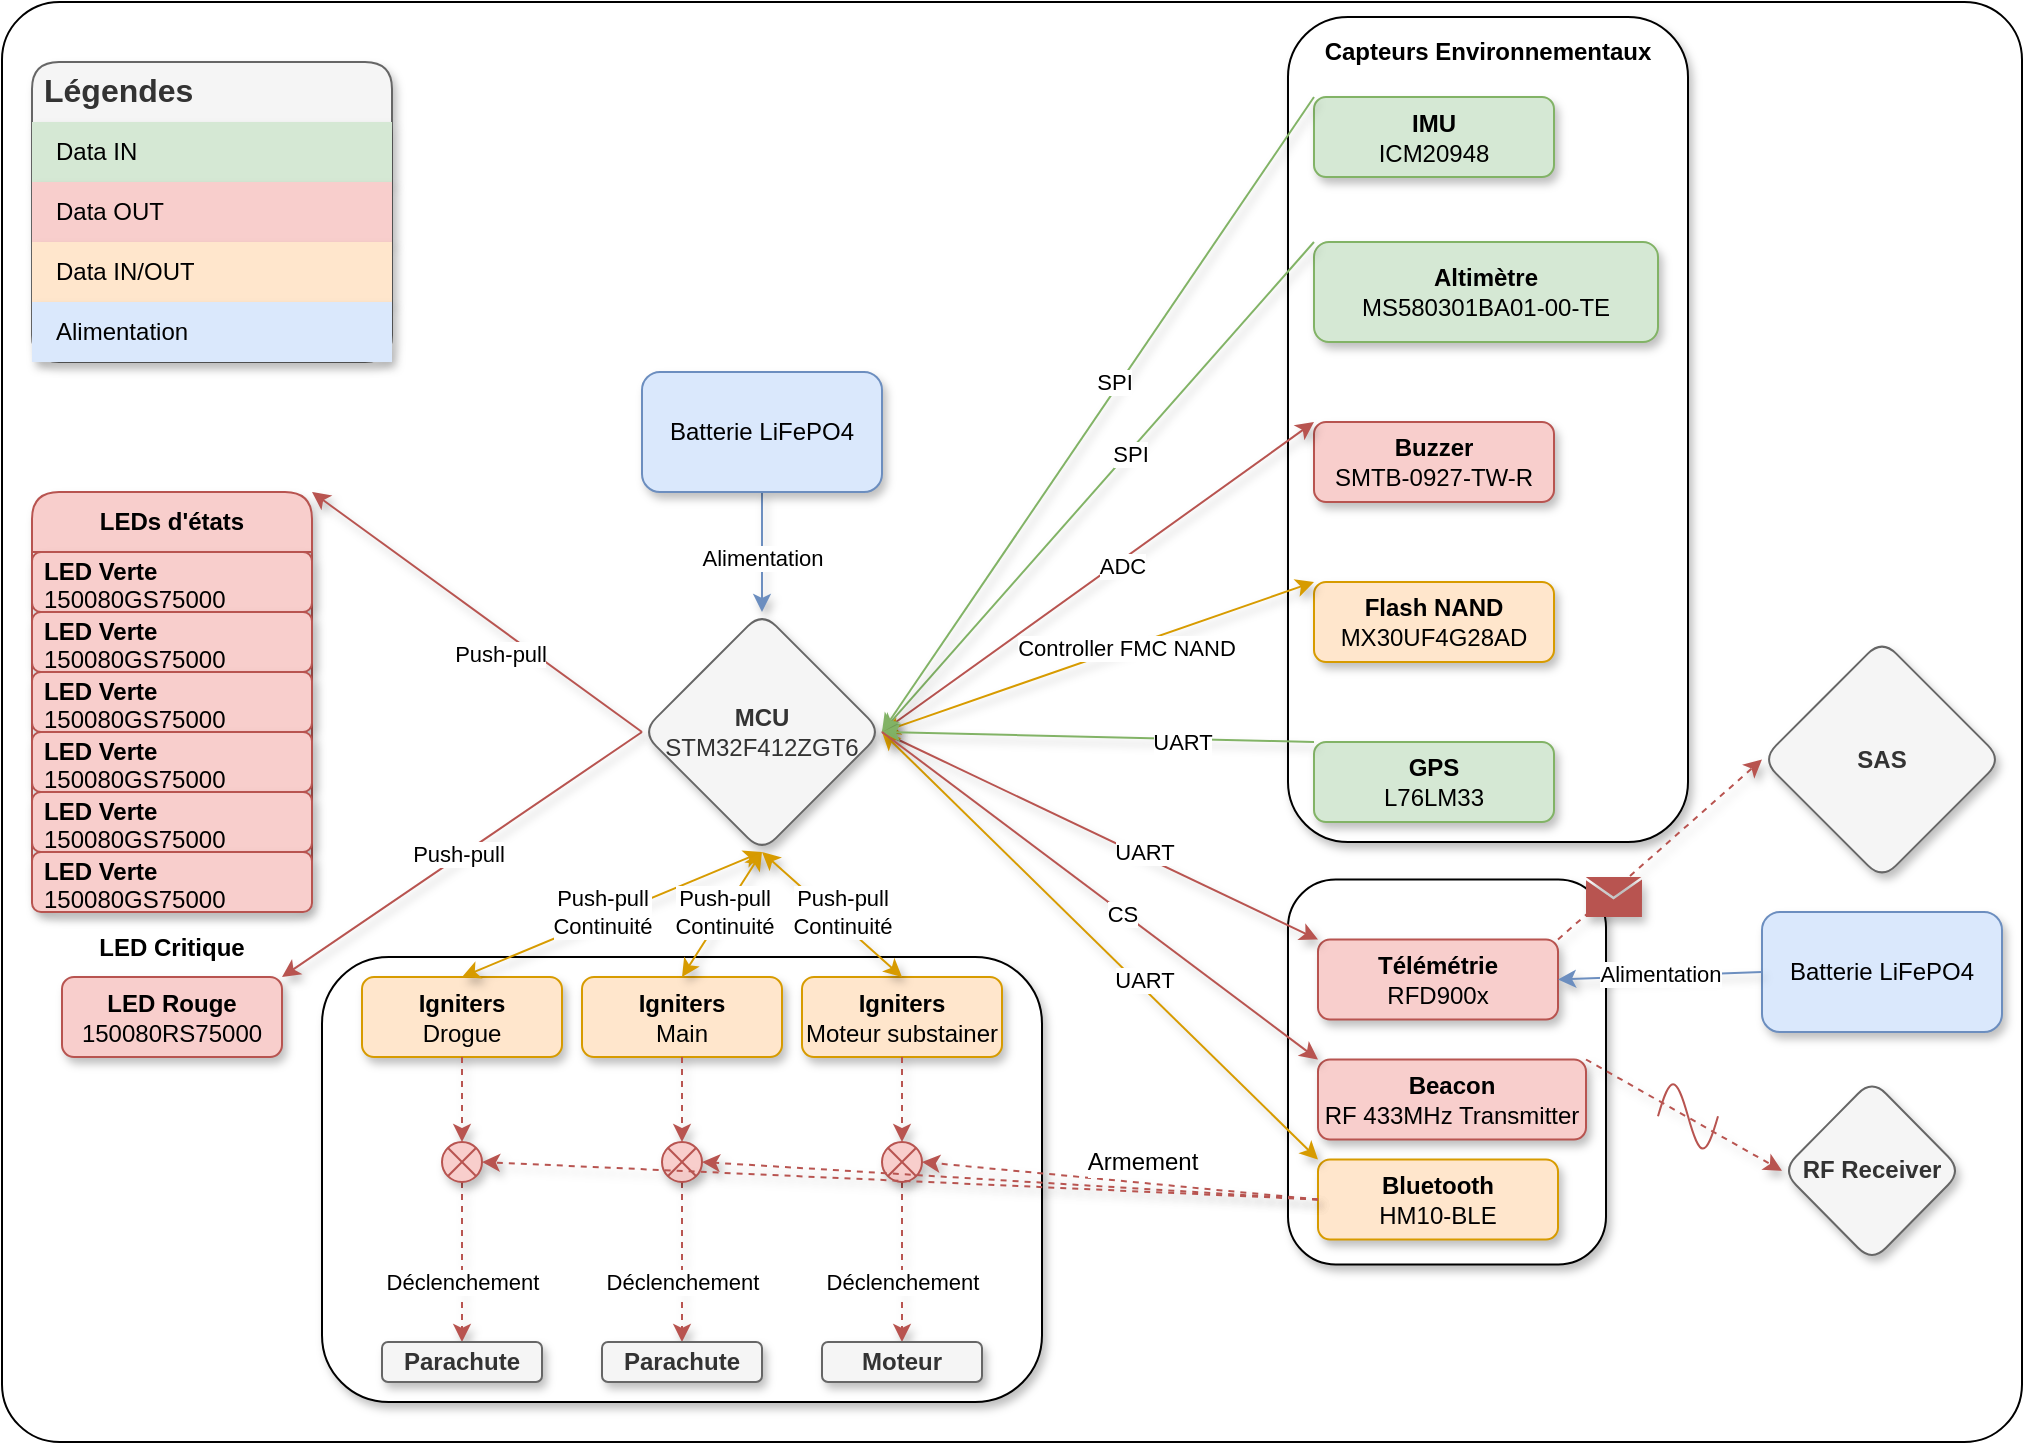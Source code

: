 <mxfile version="24.7.17">
  <diagram name="Page-1" id="TUmGC7CQor2duUEEpyAF">
    <mxGraphModel dx="1434" dy="836" grid="1" gridSize="10" guides="1" tooltips="1" connect="1" arrows="1" fold="1" page="1" pageScale="1" pageWidth="827" pageHeight="1169" math="0" shadow="0">
      <root>
        <mxCell id="0" />
        <mxCell id="1" parent="0" />
        <mxCell id="8ouIysmq6v8q4W0ysUcL-1" value="" style="rounded=1;whiteSpace=wrap;html=1;arcSize=4;" parent="1" vertex="1">
          <mxGeometry x="20" y="20" width="1010" height="720" as="geometry" />
        </mxCell>
        <mxCell id="y6s2iMiY4Zb229rn0o1n-6" value="" style="rounded=1;whiteSpace=wrap;html=1;shadow=1;" parent="1" vertex="1">
          <mxGeometry x="663" y="458.75" width="159" height="192.5" as="geometry" />
        </mxCell>
        <mxCell id="y6s2iMiY4Zb229rn0o1n-3" value="" style="rounded=1;whiteSpace=wrap;html=1;shadow=1;" parent="1" vertex="1">
          <mxGeometry x="180" y="497.5" width="360" height="222.5" as="geometry" />
        </mxCell>
        <mxCell id="y6s2iMiY4Zb229rn0o1n-2" value="" style="rounded=1;whiteSpace=wrap;html=1;shadow=1;" parent="1" vertex="1">
          <mxGeometry x="663" y="27.5" width="200" height="412.5" as="geometry" />
        </mxCell>
        <mxCell id="Zi-ls83hF5ju5xvG0MOW-3" value="&lt;b&gt;MCU&lt;/b&gt;&lt;div&gt;&lt;span style=&quot;background-color: initial;&quot;&gt;STM32F412ZGT6&lt;/span&gt;&lt;br&gt;&lt;/div&gt;" style="rhombus;whiteSpace=wrap;html=1;align=center;shadow=1;rounded=1;verticalAlign=middle;fillColor=#f5f5f5;fontColor=#333333;strokeColor=#666666;" parent="1" vertex="1">
          <mxGeometry x="340" y="325" width="120" height="120" as="geometry" />
        </mxCell>
        <mxCell id="Zi-ls83hF5ju5xvG0MOW-4" value="&lt;b&gt;IMU&lt;/b&gt;&lt;div&gt;ICM20948&lt;br&gt;&lt;/div&gt;" style="rounded=1;whiteSpace=wrap;html=1;shadow=1;fillColor=#d5e8d4;strokeColor=#82b366;" parent="1" vertex="1">
          <mxGeometry x="676" y="67.5" width="120" height="40" as="geometry" />
        </mxCell>
        <mxCell id="Zi-ls83hF5ju5xvG0MOW-5" value="&lt;div&gt;&lt;b&gt;Altimètre&lt;/b&gt;&lt;/div&gt;&lt;div&gt;MS580301BA01-00-TE&lt;br&gt;&lt;/div&gt;" style="rounded=1;whiteSpace=wrap;html=1;shadow=1;fillColor=#d5e8d4;strokeColor=#82b366;" parent="1" vertex="1">
          <mxGeometry x="676" y="140" width="172" height="50" as="geometry" />
        </mxCell>
        <mxCell id="Zi-ls83hF5ju5xvG0MOW-6" value="&lt;div&gt;&lt;b&gt;Flash NAND&lt;/b&gt;&lt;/div&gt;&lt;div&gt;MX30UF4G28AD&lt;br&gt;&lt;/div&gt;" style="rounded=1;whiteSpace=wrap;html=1;shadow=1;fillColor=#ffe6cc;strokeColor=#d79b00;" parent="1" vertex="1">
          <mxGeometry x="676" y="310" width="120" height="40" as="geometry" />
        </mxCell>
        <mxCell id="Zi-ls83hF5ju5xvG0MOW-7" value="&lt;div&gt;&lt;b&gt;Télémétrie&lt;/b&gt;&lt;/div&gt;&lt;div&gt;RFD900x&lt;/div&gt;" style="rounded=1;whiteSpace=wrap;html=1;shadow=1;fillColor=#f8cecc;strokeColor=#b85450;" parent="1" vertex="1">
          <mxGeometry x="678" y="488.75" width="120" height="40" as="geometry" />
        </mxCell>
        <mxCell id="Zi-ls83hF5ju5xvG0MOW-8" value="&lt;div&gt;&lt;b&gt;Buzzer&lt;/b&gt;&lt;/div&gt;&lt;div&gt;SMTB-0927-TW-R&lt;br&gt;&lt;/div&gt;" style="rounded=1;whiteSpace=wrap;html=1;shadow=1;fillColor=#f8cecc;strokeColor=#b85450;" parent="1" vertex="1">
          <mxGeometry x="676" y="230" width="120" height="40" as="geometry" />
        </mxCell>
        <mxCell id="Zi-ls83hF5ju5xvG0MOW-10" value="&lt;b&gt;LED Rouge&lt;/b&gt;&lt;div&gt;150080RS75000&lt;br&gt;&lt;/div&gt;" style="rounded=1;whiteSpace=wrap;html=1;shadow=1;fillColor=#f8cecc;strokeColor=#b85450;" parent="1" vertex="1">
          <mxGeometry x="50" y="507.5" width="110" height="40" as="geometry" />
        </mxCell>
        <mxCell id="Zi-ls83hF5ju5xvG0MOW-16" value="Batterie LiFePO4" style="rounded=1;whiteSpace=wrap;html=1;shadow=1;fillColor=#dae8fc;strokeColor=#6c8ebf;" parent="1" vertex="1">
          <mxGeometry x="900" y="475" width="120" height="60" as="geometry" />
        </mxCell>
        <mxCell id="Zi-ls83hF5ju5xvG0MOW-24" value="&lt;b&gt;LED&amp;nbsp;Critique&lt;/b&gt;" style="text;html=1;align=center;verticalAlign=middle;whiteSpace=wrap;rounded=0;" parent="1" vertex="1">
          <mxGeometry x="75" y="477.5" width="60" height="30" as="geometry" />
        </mxCell>
        <mxCell id="Zi-ls83hF5ju5xvG0MOW-27" value="&lt;b&gt;LEDs d&#39;états&lt;/b&gt;" style="swimlane;fontStyle=0;childLayout=stackLayout;horizontal=1;startSize=30;horizontalStack=0;resizeParent=1;resizeParentMax=0;resizeLast=0;collapsible=1;marginBottom=0;whiteSpace=wrap;html=1;rounded=1;swimlaneLine=1;shadow=1;fillColor=#f8cecc;strokeColor=#b85450;" parent="1" vertex="1">
          <mxGeometry x="35" y="265" width="140" height="210" as="geometry" />
        </mxCell>
        <mxCell id="Zi-ls83hF5ju5xvG0MOW-28" value="&lt;b style=&quot;text-align: center;&quot;&gt;LED Verte&lt;/b&gt;&lt;div style=&quot;text-align: center;&quot;&gt;150080GS75000&lt;/div&gt;" style="text;align=left;verticalAlign=middle;spacingLeft=4;spacingRight=4;overflow=hidden;points=[[0,0.5],[1,0.5]];portConstraint=eastwest;rotatable=0;whiteSpace=wrap;html=1;rounded=1;shadow=1;fillColor=#f8cecc;strokeColor=#b85450;" parent="Zi-ls83hF5ju5xvG0MOW-27" vertex="1">
          <mxGeometry y="30" width="140" height="30" as="geometry" />
        </mxCell>
        <mxCell id="Zi-ls83hF5ju5xvG0MOW-29" value="&lt;b style=&quot;text-align: center;&quot;&gt;LED Verte&lt;/b&gt;&lt;div style=&quot;text-align: center;&quot;&gt;150080GS75000&lt;/div&gt;" style="text;align=left;verticalAlign=middle;spacingLeft=4;spacingRight=4;overflow=hidden;points=[[0,0.5],[1,0.5]];portConstraint=eastwest;rotatable=0;whiteSpace=wrap;html=1;rounded=1;shadow=1;fillColor=#f8cecc;strokeColor=#b85450;" parent="Zi-ls83hF5ju5xvG0MOW-27" vertex="1">
          <mxGeometry y="60" width="140" height="30" as="geometry" />
        </mxCell>
        <mxCell id="Zi-ls83hF5ju5xvG0MOW-30" value="&lt;b style=&quot;text-align: center;&quot;&gt;LED Verte&lt;/b&gt;&lt;div style=&quot;text-align: center;&quot;&gt;150080GS75000&lt;/div&gt;" style="text;align=left;verticalAlign=middle;spacingLeft=4;spacingRight=4;overflow=hidden;points=[[0,0.5],[1,0.5]];portConstraint=eastwest;rotatable=0;whiteSpace=wrap;html=1;rounded=1;shadow=1;fillColor=#f8cecc;strokeColor=#b85450;" parent="Zi-ls83hF5ju5xvG0MOW-27" vertex="1">
          <mxGeometry y="90" width="140" height="30" as="geometry" />
        </mxCell>
        <mxCell id="Zi-ls83hF5ju5xvG0MOW-31" value="&lt;b style=&quot;text-align: center;&quot;&gt;LED Verte&lt;/b&gt;&lt;div style=&quot;text-align: center;&quot;&gt;150080GS75000&lt;/div&gt;" style="text;align=left;verticalAlign=middle;spacingLeft=4;spacingRight=4;overflow=hidden;points=[[0,0.5],[1,0.5]];portConstraint=eastwest;rotatable=0;whiteSpace=wrap;html=1;rounded=1;shadow=1;fillColor=#f8cecc;strokeColor=#b85450;" parent="Zi-ls83hF5ju5xvG0MOW-27" vertex="1">
          <mxGeometry y="120" width="140" height="30" as="geometry" />
        </mxCell>
        <mxCell id="Zi-ls83hF5ju5xvG0MOW-32" value="&lt;b style=&quot;text-align: center;&quot;&gt;LED Verte&lt;/b&gt;&lt;div style=&quot;text-align: center;&quot;&gt;150080GS75000&lt;/div&gt;" style="text;align=left;verticalAlign=middle;spacingLeft=4;spacingRight=4;overflow=hidden;points=[[0,0.5],[1,0.5]];portConstraint=eastwest;rotatable=0;whiteSpace=wrap;html=1;rounded=1;shadow=1;fillColor=#f8cecc;strokeColor=#b85450;" parent="Zi-ls83hF5ju5xvG0MOW-27" vertex="1">
          <mxGeometry y="150" width="140" height="30" as="geometry" />
        </mxCell>
        <mxCell id="Zi-ls83hF5ju5xvG0MOW-99" value="&lt;b style=&quot;text-align: center;&quot;&gt;LED Verte&lt;/b&gt;&lt;div style=&quot;text-align: center;&quot;&gt;150080GS75000&lt;/div&gt;" style="text;align=left;verticalAlign=middle;spacingLeft=4;spacingRight=4;overflow=hidden;points=[[0,0.5],[1,0.5]];portConstraint=eastwest;rotatable=0;whiteSpace=wrap;html=1;rounded=1;shadow=1;fillColor=#f8cecc;strokeColor=#b85450;" parent="Zi-ls83hF5ju5xvG0MOW-27" vertex="1">
          <mxGeometry y="180" width="140" height="30" as="geometry" />
        </mxCell>
        <mxCell id="Zi-ls83hF5ju5xvG0MOW-42" style="edgeStyle=orthogonalEdgeStyle;rounded=0;orthogonalLoop=1;jettySize=auto;html=1;exitX=0.5;exitY=1;exitDx=0;exitDy=0;entryX=0.5;entryY=0;entryDx=0;entryDy=0;shadow=1;fillColor=#dae8fc;strokeColor=#6c8ebf;" parent="1" source="Zi-ls83hF5ju5xvG0MOW-38" target="Zi-ls83hF5ju5xvG0MOW-3" edge="1">
          <mxGeometry relative="1" as="geometry" />
        </mxCell>
        <mxCell id="Zi-ls83hF5ju5xvG0MOW-77" value="Alimentation" style="edgeLabel;html=1;align=center;verticalAlign=middle;resizable=0;points=[];" parent="Zi-ls83hF5ju5xvG0MOW-42" vertex="1" connectable="0">
          <mxGeometry x="0.1" y="3" relative="1" as="geometry">
            <mxPoint x="-3" as="offset" />
          </mxGeometry>
        </mxCell>
        <mxCell id="Zi-ls83hF5ju5xvG0MOW-38" value="Batterie LiFePO4" style="rounded=1;whiteSpace=wrap;html=1;shadow=1;fillColor=#dae8fc;strokeColor=#6c8ebf;" parent="1" vertex="1">
          <mxGeometry x="340" y="205" width="120" height="60" as="geometry" />
        </mxCell>
        <mxCell id="Zi-ls83hF5ju5xvG0MOW-39" value="&lt;div&gt;&lt;b&gt;GPS&lt;/b&gt;&lt;/div&gt;&lt;div&gt;L76LM33&lt;/div&gt;" style="rounded=1;whiteSpace=wrap;html=1;shadow=1;fillColor=#d5e8d4;strokeColor=#82b366;" parent="1" vertex="1">
          <mxGeometry x="676" y="390" width="120" height="40" as="geometry" />
        </mxCell>
        <mxCell id="Zi-ls83hF5ju5xvG0MOW-45" value="" style="endArrow=classic;html=1;rounded=0;exitX=1;exitY=0.5;exitDx=0;exitDy=0;entryX=0;entryY=0;entryDx=0;entryDy=0;shadow=1;fillColor=#f8cecc;strokeColor=#b85450;" parent="1" source="Zi-ls83hF5ju5xvG0MOW-3" target="Zi-ls83hF5ju5xvG0MOW-7" edge="1">
          <mxGeometry width="50" height="50" relative="1" as="geometry">
            <mxPoint x="390" y="430" as="sourcePoint" />
            <mxPoint x="440" y="380" as="targetPoint" />
          </mxGeometry>
        </mxCell>
        <mxCell id="Zi-ls83hF5ju5xvG0MOW-70" value="UART" style="edgeLabel;html=1;align=center;verticalAlign=middle;resizable=0;points=[];" parent="Zi-ls83hF5ju5xvG0MOW-45" vertex="1" connectable="0">
          <mxGeometry x="-0.171" y="-2" relative="1" as="geometry">
            <mxPoint x="41" y="15" as="offset" />
          </mxGeometry>
        </mxCell>
        <mxCell id="Zi-ls83hF5ju5xvG0MOW-49" value="" style="endArrow=classic;html=1;rounded=0;exitX=1;exitY=0.5;exitDx=0;exitDy=0;entryX=0;entryY=0;entryDx=0;entryDy=0;shadow=1;fillColor=#f8cecc;strokeColor=#b85450;" parent="1" source="Zi-ls83hF5ju5xvG0MOW-3" target="Zi-ls83hF5ju5xvG0MOW-8" edge="1">
          <mxGeometry width="50" height="50" relative="1" as="geometry">
            <mxPoint x="380" y="405" as="sourcePoint" />
            <mxPoint x="430" y="435" as="targetPoint" />
          </mxGeometry>
        </mxCell>
        <mxCell id="Zi-ls83hF5ju5xvG0MOW-74" value="ADC" style="edgeLabel;html=1;align=center;verticalAlign=middle;resizable=0;points=[];" parent="Zi-ls83hF5ju5xvG0MOW-49" vertex="1" connectable="0">
          <mxGeometry x="0.094" y="-2" relative="1" as="geometry">
            <mxPoint as="offset" />
          </mxGeometry>
        </mxCell>
        <mxCell id="Zi-ls83hF5ju5xvG0MOW-59" value="" style="endArrow=classic;html=1;rounded=0;exitX=0;exitY=0.5;exitDx=0;exitDy=0;entryX=1;entryY=0;entryDx=0;entryDy=0;shadow=1;fillColor=#f8cecc;strokeColor=#b85450;" parent="1" source="Zi-ls83hF5ju5xvG0MOW-3" target="Zi-ls83hF5ju5xvG0MOW-10" edge="1">
          <mxGeometry width="50" height="50" relative="1" as="geometry">
            <mxPoint x="390" y="430" as="sourcePoint" />
            <mxPoint x="440" y="380" as="targetPoint" />
          </mxGeometry>
        </mxCell>
        <mxCell id="Zi-ls83hF5ju5xvG0MOW-79" value="Push-pull" style="edgeLabel;html=1;align=center;verticalAlign=middle;resizable=0;points=[];" parent="Zi-ls83hF5ju5xvG0MOW-59" vertex="1" connectable="0">
          <mxGeometry x="0.014" y="-2" relative="1" as="geometry">
            <mxPoint as="offset" />
          </mxGeometry>
        </mxCell>
        <mxCell id="Zi-ls83hF5ju5xvG0MOW-60" value="" style="endArrow=classic;html=1;rounded=0;exitX=0;exitY=0.5;exitDx=0;exitDy=0;entryX=1;entryY=0;entryDx=0;entryDy=0;shadow=1;fillColor=#f8cecc;strokeColor=#b85450;" parent="1" source="Zi-ls83hF5ju5xvG0MOW-3" target="Zi-ls83hF5ju5xvG0MOW-27" edge="1">
          <mxGeometry width="50" height="50" relative="1" as="geometry">
            <mxPoint x="260" y="405" as="sourcePoint" />
            <mxPoint x="215" y="355" as="targetPoint" />
          </mxGeometry>
        </mxCell>
        <mxCell id="Zi-ls83hF5ju5xvG0MOW-80" value="Push-pull" style="edgeLabel;html=1;align=center;verticalAlign=middle;resizable=0;points=[];" parent="Zi-ls83hF5ju5xvG0MOW-60" vertex="1" connectable="0">
          <mxGeometry x="-0.259" y="1" relative="1" as="geometry">
            <mxPoint x="-10" y="4" as="offset" />
          </mxGeometry>
        </mxCell>
        <mxCell id="Zi-ls83hF5ju5xvG0MOW-86" value="Légendes" style="shape=table;startSize=30;container=1;collapsible=0;childLayout=tableLayout;fontSize=16;align=left;verticalAlign=top;fillColor=#f5f5f5;strokeColor=#666666;fontStyle=1;spacingLeft=6;spacing=0;resizable=0;fontColor=#333333;shadow=1;rounded=1;swimlaneLine=0;" parent="1" vertex="1">
          <mxGeometry x="35" y="50" width="180" height="150" as="geometry" />
        </mxCell>
        <mxCell id="Zi-ls83hF5ju5xvG0MOW-87" value="" style="shape=tableRow;horizontal=0;startSize=0;swimlaneHead=0;swimlaneBody=0;strokeColor=inherit;top=0;left=0;bottom=0;right=0;collapsible=0;dropTarget=0;fillColor=none;points=[[0,0.5],[1,0.5]];portConstraint=eastwest;fontSize=12;" parent="Zi-ls83hF5ju5xvG0MOW-86" vertex="1">
          <mxGeometry y="30" width="180" height="30" as="geometry" />
        </mxCell>
        <mxCell id="Zi-ls83hF5ju5xvG0MOW-88" value="&lt;font color=&quot;#000000&quot;&gt;Data IN&lt;/font&gt;" style="shape=partialRectangle;html=1;whiteSpace=wrap;connectable=0;strokeColor=#82b366;overflow=hidden;fillColor=#d5e8d4;top=0;left=0;bottom=0;right=0;pointerEvents=1;fontSize=12;align=left;spacingLeft=10;spacingRight=4;shadow=1;" parent="Zi-ls83hF5ju5xvG0MOW-87" vertex="1">
          <mxGeometry width="180" height="30" as="geometry">
            <mxRectangle width="180" height="30" as="alternateBounds" />
          </mxGeometry>
        </mxCell>
        <mxCell id="Zi-ls83hF5ju5xvG0MOW-89" value="" style="shape=tableRow;horizontal=0;startSize=0;swimlaneHead=0;swimlaneBody=0;strokeColor=inherit;top=0;left=0;bottom=0;right=0;collapsible=0;dropTarget=0;fillColor=none;points=[[0,0.5],[1,0.5]];portConstraint=eastwest;fontSize=12;" parent="Zi-ls83hF5ju5xvG0MOW-86" vertex="1">
          <mxGeometry y="60" width="180" height="30" as="geometry" />
        </mxCell>
        <mxCell id="Zi-ls83hF5ju5xvG0MOW-90" value="&lt;font color=&quot;#000000&quot;&gt;Data OUT&lt;/font&gt;" style="shape=partialRectangle;html=1;whiteSpace=wrap;connectable=0;strokeColor=#b85450;overflow=hidden;fillColor=#f8cecc;top=0;left=0;bottom=0;right=0;pointerEvents=1;fontSize=12;align=left;spacingLeft=10;spacingRight=4;shadow=1;" parent="Zi-ls83hF5ju5xvG0MOW-89" vertex="1">
          <mxGeometry width="180" height="30" as="geometry">
            <mxRectangle width="180" height="30" as="alternateBounds" />
          </mxGeometry>
        </mxCell>
        <mxCell id="Zi-ls83hF5ju5xvG0MOW-91" value="" style="shape=tableRow;horizontal=0;startSize=0;swimlaneHead=0;swimlaneBody=0;strokeColor=#82b366;top=0;left=0;bottom=0;right=0;collapsible=0;dropTarget=0;fillColor=#d5e8d4;points=[[0,0.5],[1,0.5]];portConstraint=eastwest;fontSize=12;" parent="Zi-ls83hF5ju5xvG0MOW-86" vertex="1">
          <mxGeometry y="90" width="180" height="30" as="geometry" />
        </mxCell>
        <mxCell id="Zi-ls83hF5ju5xvG0MOW-92" value="&lt;font color=&quot;#000000&quot;&gt;Data IN/OUT&lt;/font&gt;" style="shape=partialRectangle;html=1;whiteSpace=wrap;connectable=0;strokeColor=#d79b00;overflow=hidden;fillColor=#ffe6cc;top=0;left=0;bottom=0;right=0;pointerEvents=1;fontSize=12;align=left;spacingLeft=10;spacingRight=4;shadow=1;" parent="Zi-ls83hF5ju5xvG0MOW-91" vertex="1">
          <mxGeometry width="180" height="30" as="geometry">
            <mxRectangle width="180" height="30" as="alternateBounds" />
          </mxGeometry>
        </mxCell>
        <mxCell id="Zi-ls83hF5ju5xvG0MOW-149" style="shape=tableRow;horizontal=0;startSize=0;swimlaneHead=0;swimlaneBody=0;strokeColor=#82b366;top=0;left=0;bottom=0;right=0;collapsible=0;dropTarget=0;fillColor=#d5e8d4;points=[[0,0.5],[1,0.5]];portConstraint=eastwest;fontSize=12;" parent="Zi-ls83hF5ju5xvG0MOW-86" vertex="1">
          <mxGeometry y="120" width="180" height="30" as="geometry" />
        </mxCell>
        <mxCell id="Zi-ls83hF5ju5xvG0MOW-150" value="Alimentation" style="shape=partialRectangle;html=1;whiteSpace=wrap;connectable=0;strokeColor=#6c8ebf;overflow=hidden;fillColor=#dae8fc;top=0;left=0;bottom=0;right=0;pointerEvents=1;fontSize=12;align=left;spacingLeft=10;spacingRight=4;shadow=1;" parent="Zi-ls83hF5ju5xvG0MOW-149" vertex="1">
          <mxGeometry width="180" height="30" as="geometry">
            <mxRectangle width="180" height="30" as="alternateBounds" />
          </mxGeometry>
        </mxCell>
        <mxCell id="Zi-ls83hF5ju5xvG0MOW-100" value="&lt;div&gt;&lt;b&gt;Bluetooth&lt;/b&gt;&lt;/div&gt;&lt;div&gt;HM10-&lt;span style=&quot;background-color: initial;&quot;&gt;BLE&lt;/span&gt;&lt;/div&gt;" style="rounded=1;whiteSpace=wrap;html=1;shadow=1;fillColor=#ffe6cc;strokeColor=#d79b00;" parent="1" vertex="1">
          <mxGeometry x="678" y="598.75" width="120" height="40" as="geometry" />
        </mxCell>
        <mxCell id="Zi-ls83hF5ju5xvG0MOW-105" value="" style="endArrow=classic;startArrow=classic;html=1;rounded=0;entryX=0;entryY=0;entryDx=0;entryDy=0;exitX=1;exitY=0.5;exitDx=0;exitDy=0;fillColor=#ffe6cc;strokeColor=#d79b00;shadow=1;" parent="1" source="Zi-ls83hF5ju5xvG0MOW-3" target="Zi-ls83hF5ju5xvG0MOW-6" edge="1">
          <mxGeometry width="50" height="50" relative="1" as="geometry">
            <mxPoint x="390" y="430" as="sourcePoint" />
            <mxPoint x="440" y="380" as="targetPoint" />
          </mxGeometry>
        </mxCell>
        <mxCell id="b667aQfxJ844c0llxwLq-13" value="Controller FMC NAND" style="edgeLabel;html=1;align=center;verticalAlign=middle;resizable=0;points=[];" parent="Zi-ls83hF5ju5xvG0MOW-105" vertex="1" connectable="0">
          <mxGeometry x="0.129" relative="1" as="geometry">
            <mxPoint as="offset" />
          </mxGeometry>
        </mxCell>
        <mxCell id="Zi-ls83hF5ju5xvG0MOW-106" value="&lt;b&gt;Igniters&lt;/b&gt;&lt;div&gt;Drogue&lt;/div&gt;" style="rounded=1;whiteSpace=wrap;html=1;fillColor=#ffe6cc;strokeColor=#d79b00;shadow=1;" parent="1" vertex="1">
          <mxGeometry x="200" y="507.5" width="100" height="40" as="geometry" />
        </mxCell>
        <mxCell id="Zi-ls83hF5ju5xvG0MOW-107" value="&lt;b&gt;Igniters&lt;/b&gt;&lt;div&gt;Main&lt;/div&gt;" style="rounded=1;whiteSpace=wrap;html=1;fillColor=#ffe6cc;strokeColor=#d79b00;shadow=1;" parent="1" vertex="1">
          <mxGeometry x="310" y="507.5" width="100" height="40" as="geometry" />
        </mxCell>
        <mxCell id="Zi-ls83hF5ju5xvG0MOW-108" value="&lt;b&gt;Igniters&lt;/b&gt;&lt;div&gt;Moteur substainer&lt;/div&gt;" style="rounded=1;whiteSpace=wrap;html=1;fillColor=#ffe6cc;strokeColor=#d79b00;shadow=1;" parent="1" vertex="1">
          <mxGeometry x="420" y="507.5" width="100" height="40" as="geometry" />
        </mxCell>
        <mxCell id="Zi-ls83hF5ju5xvG0MOW-110" value="" style="endArrow=classic;html=1;rounded=0;entryX=1;entryY=0.5;entryDx=0;entryDy=0;exitX=0;exitY=0;exitDx=0;exitDy=0;fillColor=#d5e8d4;strokeColor=#82b366;shadow=1;" parent="1" source="Zi-ls83hF5ju5xvG0MOW-5" target="Zi-ls83hF5ju5xvG0MOW-3" edge="1">
          <mxGeometry width="50" height="50" relative="1" as="geometry">
            <mxPoint x="390" y="430" as="sourcePoint" />
            <mxPoint x="440" y="380" as="targetPoint" />
          </mxGeometry>
        </mxCell>
        <mxCell id="Zi-ls83hF5ju5xvG0MOW-120" value="SPI" style="edgeLabel;html=1;align=center;verticalAlign=middle;resizable=0;points=[];" parent="Zi-ls83hF5ju5xvG0MOW-110" vertex="1" connectable="0">
          <mxGeometry x="-0.144" y="1" relative="1" as="geometry">
            <mxPoint as="offset" />
          </mxGeometry>
        </mxCell>
        <mxCell id="Zi-ls83hF5ju5xvG0MOW-111" value="" style="endArrow=classic;html=1;rounded=0;exitX=0;exitY=0;exitDx=0;exitDy=0;entryX=1;entryY=0.5;entryDx=0;entryDy=0;fillColor=#d5e8d4;strokeColor=#82b366;shadow=1;" parent="1" source="Zi-ls83hF5ju5xvG0MOW-4" target="Zi-ls83hF5ju5xvG0MOW-3" edge="1">
          <mxGeometry width="50" height="50" relative="1" as="geometry">
            <mxPoint x="390" y="430" as="sourcePoint" />
            <mxPoint x="440" y="380" as="targetPoint" />
          </mxGeometry>
        </mxCell>
        <mxCell id="Zi-ls83hF5ju5xvG0MOW-121" value="SPI" style="edgeLabel;html=1;align=center;verticalAlign=middle;resizable=0;points=[];" parent="Zi-ls83hF5ju5xvG0MOW-111" vertex="1" connectable="0">
          <mxGeometry x="-0.093" y="-3" relative="1" as="geometry">
            <mxPoint as="offset" />
          </mxGeometry>
        </mxCell>
        <mxCell id="Zi-ls83hF5ju5xvG0MOW-125" value="" style="endArrow=classic;html=1;rounded=0;exitX=0.5;exitY=1;exitDx=0;exitDy=0;dashed=1;strokeColor=#b85450;fillColor=#f8cecc;entryX=0.5;entryY=0;entryDx=0;entryDy=0;shadow=1;" parent="1" source="Zi-ls83hF5ju5xvG0MOW-134" target="b667aQfxJ844c0llxwLq-5" edge="1">
          <mxGeometry width="50" height="50" relative="1" as="geometry">
            <mxPoint x="390" y="430" as="sourcePoint" />
            <mxPoint x="250" y="690" as="targetPoint" />
          </mxGeometry>
        </mxCell>
        <mxCell id="b667aQfxJ844c0llxwLq-8" value="Déclenchement" style="edgeLabel;html=1;align=center;verticalAlign=middle;resizable=0;points=[];" parent="Zi-ls83hF5ju5xvG0MOW-125" vertex="1" connectable="0">
          <mxGeometry x="-0.187" y="-1" relative="1" as="geometry">
            <mxPoint x="1" y="17" as="offset" />
          </mxGeometry>
        </mxCell>
        <mxCell id="Zi-ls83hF5ju5xvG0MOW-126" value="" style="endArrow=classic;html=1;rounded=0;exitX=0.5;exitY=1;exitDx=0;exitDy=0;dashed=1;strokeColor=#b85450;fillColor=#f8cecc;entryX=0.5;entryY=0;entryDx=0;entryDy=0;shadow=1;" parent="1" source="Zi-ls83hF5ju5xvG0MOW-132" target="b667aQfxJ844c0llxwLq-6" edge="1">
          <mxGeometry width="50" height="50" relative="1" as="geometry">
            <mxPoint x="260" y="558" as="sourcePoint" />
            <mxPoint x="360" y="680" as="targetPoint" />
          </mxGeometry>
        </mxCell>
        <mxCell id="b667aQfxJ844c0llxwLq-9" value="Déclenchement" style="edgeLabel;html=1;align=center;verticalAlign=middle;resizable=0;points=[];" parent="Zi-ls83hF5ju5xvG0MOW-126" vertex="1" connectable="0">
          <mxGeometry x="-0.287" y="-1" relative="1" as="geometry">
            <mxPoint x="1" y="21" as="offset" />
          </mxGeometry>
        </mxCell>
        <mxCell id="Zi-ls83hF5ju5xvG0MOW-127" value="" style="endArrow=classic;html=1;rounded=0;exitX=0.5;exitY=1;exitDx=0;exitDy=0;dashed=1;strokeColor=#b85450;fillColor=#f8cecc;entryX=0.5;entryY=0;entryDx=0;entryDy=0;shadow=1;" parent="1" source="Zi-ls83hF5ju5xvG0MOW-130" target="b667aQfxJ844c0llxwLq-7" edge="1">
          <mxGeometry width="50" height="50" relative="1" as="geometry">
            <mxPoint x="370" y="558" as="sourcePoint" />
            <mxPoint x="470" y="693" as="targetPoint" />
          </mxGeometry>
        </mxCell>
        <mxCell id="b667aQfxJ844c0llxwLq-12" value="Déclenchement" style="edgeLabel;html=1;align=center;verticalAlign=middle;resizable=0;points=[];" parent="Zi-ls83hF5ju5xvG0MOW-127" vertex="1" connectable="0">
          <mxGeometry x="0.28" y="-2" relative="1" as="geometry">
            <mxPoint x="2" y="-1" as="offset" />
          </mxGeometry>
        </mxCell>
        <mxCell id="Zi-ls83hF5ju5xvG0MOW-128" value="" style="endArrow=classic;html=1;rounded=0;exitX=0;exitY=0.5;exitDx=0;exitDy=0;entryX=1;entryY=0.5;entryDx=0;entryDy=0;fillColor=#dae8fc;strokeColor=#6c8ebf;shadow=1;" parent="1" source="Zi-ls83hF5ju5xvG0MOW-16" target="Zi-ls83hF5ju5xvG0MOW-7" edge="1">
          <mxGeometry width="50" height="50" relative="1" as="geometry">
            <mxPoint x="390" y="430" as="sourcePoint" />
            <mxPoint x="440" y="380" as="targetPoint" />
          </mxGeometry>
        </mxCell>
        <mxCell id="Zi-ls83hF5ju5xvG0MOW-129" value="Alimentation" style="edgeLabel;html=1;align=center;verticalAlign=middle;resizable=0;points=[];" parent="Zi-ls83hF5ju5xvG0MOW-128" vertex="1" connectable="0">
          <mxGeometry x="-0.406" y="-2" relative="1" as="geometry">
            <mxPoint x="-21" y="2" as="offset" />
          </mxGeometry>
        </mxCell>
        <mxCell id="Zi-ls83hF5ju5xvG0MOW-131" value="" style="endArrow=classic;html=1;rounded=0;exitX=0.5;exitY=1;exitDx=0;exitDy=0;dashed=1;strokeColor=#b85450;fillColor=#f8cecc;shadow=1;" parent="1" source="Zi-ls83hF5ju5xvG0MOW-108" target="Zi-ls83hF5ju5xvG0MOW-130" edge="1">
          <mxGeometry width="50" height="50" relative="1" as="geometry">
            <mxPoint x="470" y="548" as="sourcePoint" />
            <mxPoint x="470" y="680" as="targetPoint" />
          </mxGeometry>
        </mxCell>
        <mxCell id="Zi-ls83hF5ju5xvG0MOW-130" value="" style="shape=sumEllipse;perimeter=ellipsePerimeter;whiteSpace=wrap;html=1;backgroundOutline=1;fillColor=#f8cecc;strokeColor=#b85450;shadow=1;" parent="1" vertex="1">
          <mxGeometry x="460" y="590" width="20" height="20" as="geometry" />
        </mxCell>
        <mxCell id="Zi-ls83hF5ju5xvG0MOW-133" value="" style="endArrow=classic;html=1;rounded=0;exitX=0.5;exitY=1;exitDx=0;exitDy=0;dashed=1;strokeColor=#b85450;fillColor=#f8cecc;shadow=1;" parent="1" source="Zi-ls83hF5ju5xvG0MOW-107" target="Zi-ls83hF5ju5xvG0MOW-132" edge="1">
          <mxGeometry width="50" height="50" relative="1" as="geometry">
            <mxPoint x="360" y="548" as="sourcePoint" />
            <mxPoint x="360" y="680" as="targetPoint" />
          </mxGeometry>
        </mxCell>
        <mxCell id="Zi-ls83hF5ju5xvG0MOW-132" value="" style="shape=sumEllipse;perimeter=ellipsePerimeter;whiteSpace=wrap;html=1;backgroundOutline=1;fillColor=#f8cecc;strokeColor=#b85450;shadow=1;" parent="1" vertex="1">
          <mxGeometry x="350" y="590" width="20" height="20" as="geometry" />
        </mxCell>
        <mxCell id="Zi-ls83hF5ju5xvG0MOW-135" value="" style="endArrow=classic;html=1;rounded=0;exitX=0.5;exitY=1;exitDx=0;exitDy=0;dashed=1;strokeColor=#b85450;fillColor=#f8cecc;shadow=1;" parent="1" source="Zi-ls83hF5ju5xvG0MOW-106" target="Zi-ls83hF5ju5xvG0MOW-134" edge="1">
          <mxGeometry width="50" height="50" relative="1" as="geometry">
            <mxPoint x="250" y="548" as="sourcePoint" />
            <mxPoint x="250" y="680" as="targetPoint" />
          </mxGeometry>
        </mxCell>
        <mxCell id="Zi-ls83hF5ju5xvG0MOW-134" value="" style="shape=sumEllipse;perimeter=ellipsePerimeter;whiteSpace=wrap;html=1;backgroundOutline=1;fillColor=#f8cecc;strokeColor=#b85450;shadow=1;" parent="1" vertex="1">
          <mxGeometry x="240" y="590" width="20" height="20" as="geometry" />
        </mxCell>
        <mxCell id="Zi-ls83hF5ju5xvG0MOW-136" value="" style="endArrow=classic;html=1;rounded=0;exitX=0;exitY=0.5;exitDx=0;exitDy=0;entryX=1;entryY=0.5;entryDx=0;entryDy=0;fillColor=#f8cecc;strokeColor=#b85450;dashed=1;shadow=1;" parent="1" source="Zi-ls83hF5ju5xvG0MOW-100" target="Zi-ls83hF5ju5xvG0MOW-130" edge="1">
          <mxGeometry width="50" height="50" relative="1" as="geometry">
            <mxPoint x="390" y="430" as="sourcePoint" />
            <mxPoint x="440" y="380" as="targetPoint" />
          </mxGeometry>
        </mxCell>
        <mxCell id="Zi-ls83hF5ju5xvG0MOW-141" value="&lt;font style=&quot;font-size: 12px;&quot;&gt;Armement&lt;/font&gt;" style="edgeLabel;html=1;align=center;verticalAlign=middle;resizable=0;points=[];" parent="Zi-ls83hF5ju5xvG0MOW-136" vertex="1" connectable="0">
          <mxGeometry x="0.135" y="-1" relative="1" as="geometry">
            <mxPoint x="24" y="-7" as="offset" />
          </mxGeometry>
        </mxCell>
        <mxCell id="Zi-ls83hF5ju5xvG0MOW-137" value="" style="endArrow=classic;startArrow=classic;html=1;rounded=0;entryX=1;entryY=0.5;entryDx=0;entryDy=0;exitX=0;exitY=0;exitDx=0;exitDy=0;fillColor=#ffe6cc;strokeColor=#d79b00;shadow=1;" parent="1" source="Zi-ls83hF5ju5xvG0MOW-100" target="Zi-ls83hF5ju5xvG0MOW-3" edge="1">
          <mxGeometry width="50" height="50" relative="1" as="geometry">
            <mxPoint x="390" y="430" as="sourcePoint" />
            <mxPoint x="440" y="380" as="targetPoint" />
          </mxGeometry>
        </mxCell>
        <mxCell id="Zi-ls83hF5ju5xvG0MOW-138" value="UART" style="edgeLabel;html=1;align=center;verticalAlign=middle;resizable=0;points=[];" parent="Zi-ls83hF5ju5xvG0MOW-137" vertex="1" connectable="0">
          <mxGeometry x="-0.639" y="-1" relative="1" as="geometry">
            <mxPoint x="-49" y="-51" as="offset" />
          </mxGeometry>
        </mxCell>
        <mxCell id="Zi-ls83hF5ju5xvG0MOW-139" value="" style="endArrow=classic;html=1;rounded=0;exitX=0;exitY=0.5;exitDx=0;exitDy=0;entryX=1;entryY=0.5;entryDx=0;entryDy=0;fillColor=#f8cecc;strokeColor=#b85450;dashed=1;shadow=1;" parent="1" source="Zi-ls83hF5ju5xvG0MOW-100" target="Zi-ls83hF5ju5xvG0MOW-132" edge="1">
          <mxGeometry width="50" height="50" relative="1" as="geometry">
            <mxPoint x="686" y="710" as="sourcePoint" />
            <mxPoint x="490" y="630" as="targetPoint" />
          </mxGeometry>
        </mxCell>
        <mxCell id="Zi-ls83hF5ju5xvG0MOW-140" value="" style="endArrow=classic;html=1;rounded=0;exitX=0;exitY=0.5;exitDx=0;exitDy=0;entryX=1;entryY=0.5;entryDx=0;entryDy=0;fillColor=#f8cecc;strokeColor=#b85450;dashed=1;shadow=1;" parent="1" source="Zi-ls83hF5ju5xvG0MOW-100" target="Zi-ls83hF5ju5xvG0MOW-134" edge="1">
          <mxGeometry width="50" height="50" relative="1" as="geometry">
            <mxPoint x="686" y="710" as="sourcePoint" />
            <mxPoint x="380" y="630" as="targetPoint" />
          </mxGeometry>
        </mxCell>
        <mxCell id="b667aQfxJ844c0llxwLq-5" value="&lt;b&gt;Parachute&lt;/b&gt;" style="rounded=1;whiteSpace=wrap;html=1;shadow=1;fillColor=#f5f5f5;fontColor=#333333;strokeColor=#666666;" parent="1" vertex="1">
          <mxGeometry x="210" y="690" width="80" height="20" as="geometry" />
        </mxCell>
        <mxCell id="b667aQfxJ844c0llxwLq-6" value="&lt;b&gt;Parachute&lt;/b&gt;" style="rounded=1;whiteSpace=wrap;html=1;shadow=1;fillColor=#f5f5f5;fontColor=#333333;strokeColor=#666666;" parent="1" vertex="1">
          <mxGeometry x="320" y="690" width="80" height="20" as="geometry" />
        </mxCell>
        <mxCell id="b667aQfxJ844c0llxwLq-7" value="&lt;b&gt;Moteur&lt;/b&gt;" style="rounded=1;whiteSpace=wrap;html=1;shadow=1;fillColor=#f5f5f5;fontColor=#333333;strokeColor=#666666;" parent="1" vertex="1">
          <mxGeometry x="430" y="690" width="80" height="20" as="geometry" />
        </mxCell>
        <mxCell id="b667aQfxJ844c0llxwLq-15" value="&lt;div&gt;&lt;b&gt;SAS&lt;/b&gt;&lt;/div&gt;" style="rhombus;whiteSpace=wrap;html=1;align=center;shadow=1;rounded=1;verticalAlign=middle;fillColor=#f5f5f5;fontColor=#333333;strokeColor=#666666;" parent="1" vertex="1">
          <mxGeometry x="900" y="338.75" width="120" height="120" as="geometry" />
        </mxCell>
        <mxCell id="b667aQfxJ844c0llxwLq-16" value="" style="endArrow=classic;html=1;rounded=0;entryX=0;entryY=0.5;entryDx=0;entryDy=0;exitX=1;exitY=0;exitDx=0;exitDy=0;shadow=1;fillColor=#f8cecc;strokeColor=#b85450;dashed=1;" parent="1" source="Zi-ls83hF5ju5xvG0MOW-7" target="b667aQfxJ844c0llxwLq-15" edge="1">
          <mxGeometry width="50" height="50" relative="1" as="geometry">
            <mxPoint x="450" y="540" as="sourcePoint" />
            <mxPoint x="500" y="490" as="targetPoint" />
          </mxGeometry>
        </mxCell>
        <mxCell id="b667aQfxJ844c0llxwLq-20" value="" style="endArrow=classic;html=1;rounded=0;entryX=1;entryY=0.5;entryDx=0;entryDy=0;exitX=0;exitY=0;exitDx=0;exitDy=0;fillColor=#d5e8d4;strokeColor=#82b366;shadow=1;" parent="1" source="Zi-ls83hF5ju5xvG0MOW-39" target="Zi-ls83hF5ju5xvG0MOW-3" edge="1">
          <mxGeometry width="50" height="50" relative="1" as="geometry">
            <mxPoint x="600" y="440" as="sourcePoint" />
            <mxPoint x="650" y="390" as="targetPoint" />
          </mxGeometry>
        </mxCell>
        <mxCell id="b667aQfxJ844c0llxwLq-21" value="UART" style="edgeLabel;html=1;align=center;verticalAlign=middle;resizable=0;points=[];" parent="b667aQfxJ844c0llxwLq-20" vertex="1" connectable="0">
          <mxGeometry x="-0.12" y="-2" relative="1" as="geometry">
            <mxPoint x="29" y="4" as="offset" />
          </mxGeometry>
        </mxCell>
        <mxCell id="b667aQfxJ844c0llxwLq-22" value="" style="sketch=0;pointerEvents=1;shadow=1;dashed=0;html=1;strokeColor=#b85450;fillColor=#b85450;labelPosition=center;verticalLabelPosition=bottom;verticalAlign=top;align=center;outlineConnect=0;shape=mxgraph.veeam2.letter;" parent="1" vertex="1">
          <mxGeometry x="812" y="457.5" width="28.0" height="20" as="geometry" />
        </mxCell>
        <mxCell id="2HWw-C16fZulp2hzM_3i-7" value="" style="endArrow=classic;startArrow=classic;html=1;rounded=0;entryX=0.5;entryY=1;entryDx=0;entryDy=0;exitX=0.5;exitY=0;exitDx=0;exitDy=0;fillColor=#ffe6cc;strokeColor=#d79b00;shadow=1;" parent="1" source="Zi-ls83hF5ju5xvG0MOW-106" target="Zi-ls83hF5ju5xvG0MOW-3" edge="1">
          <mxGeometry width="50" height="50" relative="1" as="geometry">
            <mxPoint x="510" y="520" as="sourcePoint" />
            <mxPoint x="560" y="470" as="targetPoint" />
          </mxGeometry>
        </mxCell>
        <mxCell id="2HWw-C16fZulp2hzM_3i-8" value="Push-pull&lt;div&gt;Continuité&lt;/div&gt;" style="edgeLabel;html=1;align=center;verticalAlign=middle;resizable=0;points=[];" parent="2HWw-C16fZulp2hzM_3i-7" vertex="1" connectable="0">
          <mxGeometry x="0.562" y="1" relative="1" as="geometry">
            <mxPoint x="-47" y="17" as="offset" />
          </mxGeometry>
        </mxCell>
        <mxCell id="2HWw-C16fZulp2hzM_3i-9" value="" style="endArrow=classic;startArrow=classic;html=1;rounded=0;entryX=0.5;entryY=1;entryDx=0;entryDy=0;exitX=0.5;exitY=0;exitDx=0;exitDy=0;fillColor=#ffe6cc;strokeColor=#d79b00;shadow=1;" parent="1" source="Zi-ls83hF5ju5xvG0MOW-107" target="Zi-ls83hF5ju5xvG0MOW-3" edge="1">
          <mxGeometry width="50" height="50" relative="1" as="geometry">
            <mxPoint x="260" y="518" as="sourcePoint" />
            <mxPoint x="410" y="455" as="targetPoint" />
          </mxGeometry>
        </mxCell>
        <mxCell id="2HWw-C16fZulp2hzM_3i-10" value="Push-pull&lt;div&gt;Continuité&lt;/div&gt;" style="edgeLabel;html=1;align=center;verticalAlign=middle;resizable=0;points=[];" parent="2HWw-C16fZulp2hzM_3i-9" vertex="1" connectable="0">
          <mxGeometry x="0.562" y="1" relative="1" as="geometry">
            <mxPoint x="-10" y="17" as="offset" />
          </mxGeometry>
        </mxCell>
        <mxCell id="2HWw-C16fZulp2hzM_3i-11" value="" style="endArrow=classic;startArrow=classic;html=1;rounded=0;entryX=0.5;entryY=1;entryDx=0;entryDy=0;exitX=0.5;exitY=0;exitDx=0;exitDy=0;fillColor=#ffe6cc;strokeColor=#d79b00;shadow=1;" parent="1" source="Zi-ls83hF5ju5xvG0MOW-108" target="Zi-ls83hF5ju5xvG0MOW-3" edge="1">
          <mxGeometry width="50" height="50" relative="1" as="geometry">
            <mxPoint x="270" y="528" as="sourcePoint" />
            <mxPoint x="420" y="465" as="targetPoint" />
          </mxGeometry>
        </mxCell>
        <mxCell id="2HWw-C16fZulp2hzM_3i-12" value="Push-pull&lt;div&gt;Continuité&lt;/div&gt;" style="edgeLabel;html=1;align=center;verticalAlign=middle;resizable=0;points=[];" parent="2HWw-C16fZulp2hzM_3i-11" vertex="1" connectable="0">
          <mxGeometry x="0.562" y="1" relative="1" as="geometry">
            <mxPoint x="25" y="15" as="offset" />
          </mxGeometry>
        </mxCell>
        <mxCell id="y6s2iMiY4Zb229rn0o1n-5" value="&lt;b&gt;Capteurs Environnementaux&lt;/b&gt;" style="text;html=1;align=center;verticalAlign=middle;whiteSpace=wrap;rounded=0;" parent="1" vertex="1">
          <mxGeometry x="678" y="30" width="170" height="30" as="geometry" />
        </mxCell>
        <mxCell id="y6s2iMiY4Zb229rn0o1n-8" value="&lt;b&gt;Communication&lt;/b&gt;" style="text;html=1;align=center;verticalAlign=middle;whiteSpace=wrap;rounded=0;" parent="1" vertex="1">
          <mxGeometry x="706" y="540" width="60" height="30" as="geometry" />
        </mxCell>
        <mxCell id="haW8hUhf9rZYDyYcrqns-2" value="&lt;div&gt;&lt;b&gt;Beacon&lt;/b&gt;&lt;/div&gt;&lt;div&gt;RF 433MHz Transmitter&lt;/div&gt;" style="rounded=1;whiteSpace=wrap;html=1;shadow=1;fillColor=#f8cecc;strokeColor=#b85450;" vertex="1" parent="1">
          <mxGeometry x="678" y="548.75" width="134" height="40" as="geometry" />
        </mxCell>
        <mxCell id="haW8hUhf9rZYDyYcrqns-4" value="" style="endArrow=classic;html=1;rounded=0;exitX=1;exitY=0.5;exitDx=0;exitDy=0;entryX=0;entryY=0;entryDx=0;entryDy=0;fillColor=#f8cecc;strokeColor=#b85450;shadow=1;" edge="1" parent="1" source="Zi-ls83hF5ju5xvG0MOW-3" target="haW8hUhf9rZYDyYcrqns-2">
          <mxGeometry width="50" height="50" relative="1" as="geometry">
            <mxPoint x="650" y="410" as="sourcePoint" />
            <mxPoint x="700" y="360" as="targetPoint" />
          </mxGeometry>
        </mxCell>
        <mxCell id="haW8hUhf9rZYDyYcrqns-5" value="CS" style="edgeLabel;html=1;align=center;verticalAlign=middle;resizable=0;points=[];" vertex="1" connectable="0" parent="haW8hUhf9rZYDyYcrqns-4">
          <mxGeometry x="0.344" y="2" relative="1" as="geometry">
            <mxPoint x="-28" y="-18" as="offset" />
          </mxGeometry>
        </mxCell>
        <mxCell id="haW8hUhf9rZYDyYcrqns-6" value="&lt;div&gt;&lt;b&gt;RF Receiver&lt;/b&gt;&lt;/div&gt;" style="rhombus;whiteSpace=wrap;html=1;align=center;shadow=1;rounded=1;verticalAlign=middle;fillColor=#f5f5f5;fontColor=#333333;strokeColor=#666666;" vertex="1" parent="1">
          <mxGeometry x="910" y="558.75" width="90" height="91.25" as="geometry" />
        </mxCell>
        <mxCell id="haW8hUhf9rZYDyYcrqns-10" value="" style="endArrow=classic;html=1;rounded=0;entryX=0;entryY=0.5;entryDx=0;entryDy=0;exitX=1;exitY=0;exitDx=0;exitDy=0;shadow=1;fillColor=#f8cecc;strokeColor=#b85450;dashed=1;" edge="1" parent="1" source="haW8hUhf9rZYDyYcrqns-2" target="haW8hUhf9rZYDyYcrqns-6">
          <mxGeometry width="50" height="50" relative="1" as="geometry">
            <mxPoint x="808" y="499" as="sourcePoint" />
            <mxPoint x="910" y="409" as="targetPoint" />
          </mxGeometry>
        </mxCell>
        <mxCell id="haW8hUhf9rZYDyYcrqns-11" value="" style="pointerEvents=1;verticalLabelPosition=bottom;shadow=0;dashed=0;align=center;html=1;verticalAlign=top;shape=mxgraph.electrical.waveforms.sine_wave;fillColor=#f8cecc;strokeColor=#b85450;" vertex="1" parent="1">
          <mxGeometry x="848" y="555.66" width="30" height="43.09" as="geometry" />
        </mxCell>
      </root>
    </mxGraphModel>
  </diagram>
</mxfile>
